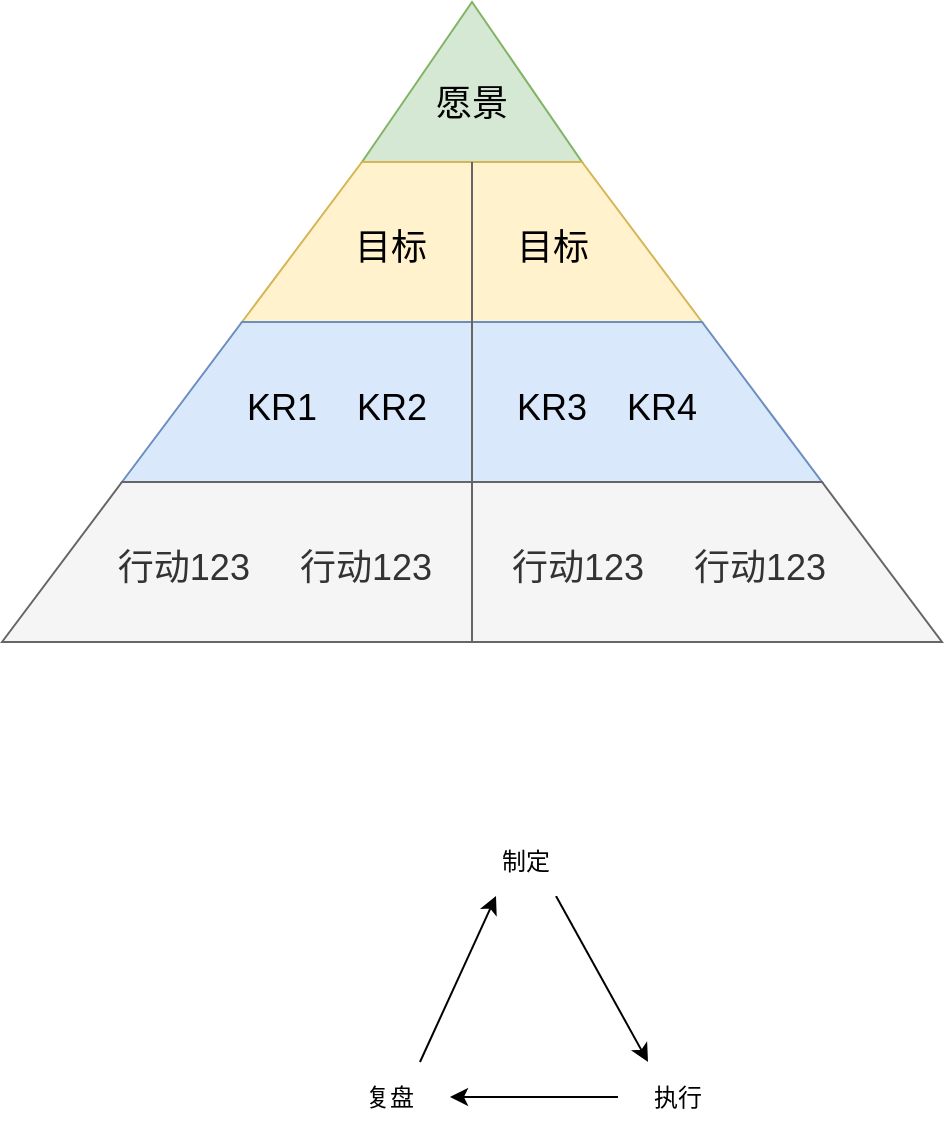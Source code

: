<mxfile version="15.2.7" type="device"><diagram id="oItoQ9hTXpp1uR53Agpc" name="第 1 页"><mxGraphModel dx="777" dy="569" grid="0" gridSize="10" guides="1" tooltips="1" connect="1" arrows="1" fold="1" page="1" pageScale="1" pageWidth="900" pageHeight="1600" math="0" shadow="0"><root><mxCell id="0"/><mxCell id="1" parent="0"/><mxCell id="ZCiyrmzmszlpzCbNqYl4-12" value="&lt;br style=&quot;font-size: 18px;&quot;&gt;愿景" style="shape=trapezoid;perimeter=trapezoidPerimeter;whiteSpace=wrap;html=1;fixedSize=1;size=60;fillColor=#d5e8d4;strokeColor=#82b366;fontSize=18;" parent="1" vertex="1"><mxGeometry x="310" y="280" width="110" height="80" as="geometry"/></mxCell><mxCell id="ZCiyrmzmszlpzCbNqYl4-14" value="&lt;font style=&quot;font-size: 18px&quot;&gt;目标&amp;nbsp; &amp;nbsp; &amp;nbsp; &amp;nbsp; &amp;nbsp;目标&lt;/font&gt;" style="shape=trapezoid;perimeter=trapezoidPerimeter;whiteSpace=wrap;html=1;fixedSize=1;size=60;fillColor=#fff2cc;strokeColor=#d6b656;spacingTop=6;" parent="1" vertex="1"><mxGeometry x="250" y="360" width="230" height="80" as="geometry"/></mxCell><mxCell id="ZCiyrmzmszlpzCbNqYl4-15" value="&lt;font style=&quot;font-size: 18px&quot;&gt;KR1&amp;nbsp; &amp;nbsp; KR2&amp;nbsp; &amp;nbsp; &amp;nbsp; &amp;nbsp; &amp;nbsp;KR3&amp;nbsp; &amp;nbsp; KR4&lt;/font&gt;" style="shape=trapezoid;perimeter=trapezoidPerimeter;whiteSpace=wrap;html=1;fixedSize=1;size=60;fillColor=#dae8fc;strokeColor=#6c8ebf;spacingTop=6;" parent="1" vertex="1"><mxGeometry x="190" y="440" width="350" height="80" as="geometry"/></mxCell><mxCell id="ZCiyrmzmszlpzCbNqYl4-16" value="行动123&amp;nbsp; &amp;nbsp; &amp;nbsp;行动123&amp;nbsp; &amp;nbsp; &amp;nbsp; &amp;nbsp; 行动123&amp;nbsp; &amp;nbsp; &amp;nbsp;行动123" style="shape=trapezoid;perimeter=trapezoidPerimeter;whiteSpace=wrap;html=1;fixedSize=1;size=60;fillColor=#f5f5f5;strokeColor=#666666;fontColor=#333333;spacingTop=6;fontSize=18;" parent="1" vertex="1"><mxGeometry x="130" y="520" width="470" height="80" as="geometry"/></mxCell><mxCell id="ZCiyrmzmszlpzCbNqYl4-17" value="" style="endArrow=none;html=1;entryX=0.5;entryY=0;entryDx=0;entryDy=0;exitX=0.5;exitY=1;exitDx=0;exitDy=0;fillColor=#f5f5f5;strokeColor=#666666;" parent="1" source="ZCiyrmzmszlpzCbNqYl4-16" target="ZCiyrmzmszlpzCbNqYl4-14" edge="1"><mxGeometry width="50" height="50" relative="1" as="geometry"><mxPoint x="360" y="410" as="sourcePoint"/><mxPoint x="410" y="360" as="targetPoint"/></mxGeometry></mxCell><mxCell id="RfcKtN8X3V53O55DVwyp-7" style="rounded=0;orthogonalLoop=1;jettySize=auto;html=1;exitX=0.75;exitY=1;exitDx=0;exitDy=0;entryX=0.25;entryY=0;entryDx=0;entryDy=0;" edge="1" parent="1" source="RfcKtN8X3V53O55DVwyp-1" target="RfcKtN8X3V53O55DVwyp-3"><mxGeometry relative="1" as="geometry"/></mxCell><mxCell id="RfcKtN8X3V53O55DVwyp-1" value="制定" style="rounded=1;whiteSpace=wrap;html=1;strokeColor=none;" vertex="1" parent="1"><mxGeometry x="362" y="692" width="60" height="35" as="geometry"/></mxCell><mxCell id="RfcKtN8X3V53O55DVwyp-8" style="edgeStyle=none;rounded=0;orthogonalLoop=1;jettySize=auto;html=1;exitX=0;exitY=0.5;exitDx=0;exitDy=0;entryX=1;entryY=0.5;entryDx=0;entryDy=0;" edge="1" parent="1" source="RfcKtN8X3V53O55DVwyp-3" target="RfcKtN8X3V53O55DVwyp-4"><mxGeometry relative="1" as="geometry"/></mxCell><mxCell id="RfcKtN8X3V53O55DVwyp-3" value="执行" style="rounded=1;whiteSpace=wrap;html=1;fillColor=none;strokeColor=none;" vertex="1" parent="1"><mxGeometry x="438" y="810" width="60" height="35" as="geometry"/></mxCell><mxCell id="RfcKtN8X3V53O55DVwyp-9" style="edgeStyle=none;rounded=0;orthogonalLoop=1;jettySize=auto;html=1;exitX=0.75;exitY=0;exitDx=0;exitDy=0;entryX=0.25;entryY=1;entryDx=0;entryDy=0;" edge="1" parent="1" source="RfcKtN8X3V53O55DVwyp-4" target="RfcKtN8X3V53O55DVwyp-1"><mxGeometry relative="1" as="geometry"/></mxCell><mxCell id="RfcKtN8X3V53O55DVwyp-4" value="复盘" style="rounded=1;whiteSpace=wrap;html=1;fillColor=none;strokeColor=none;" vertex="1" parent="1"><mxGeometry x="294" y="810" width="60" height="35" as="geometry"/></mxCell></root></mxGraphModel></diagram></mxfile>